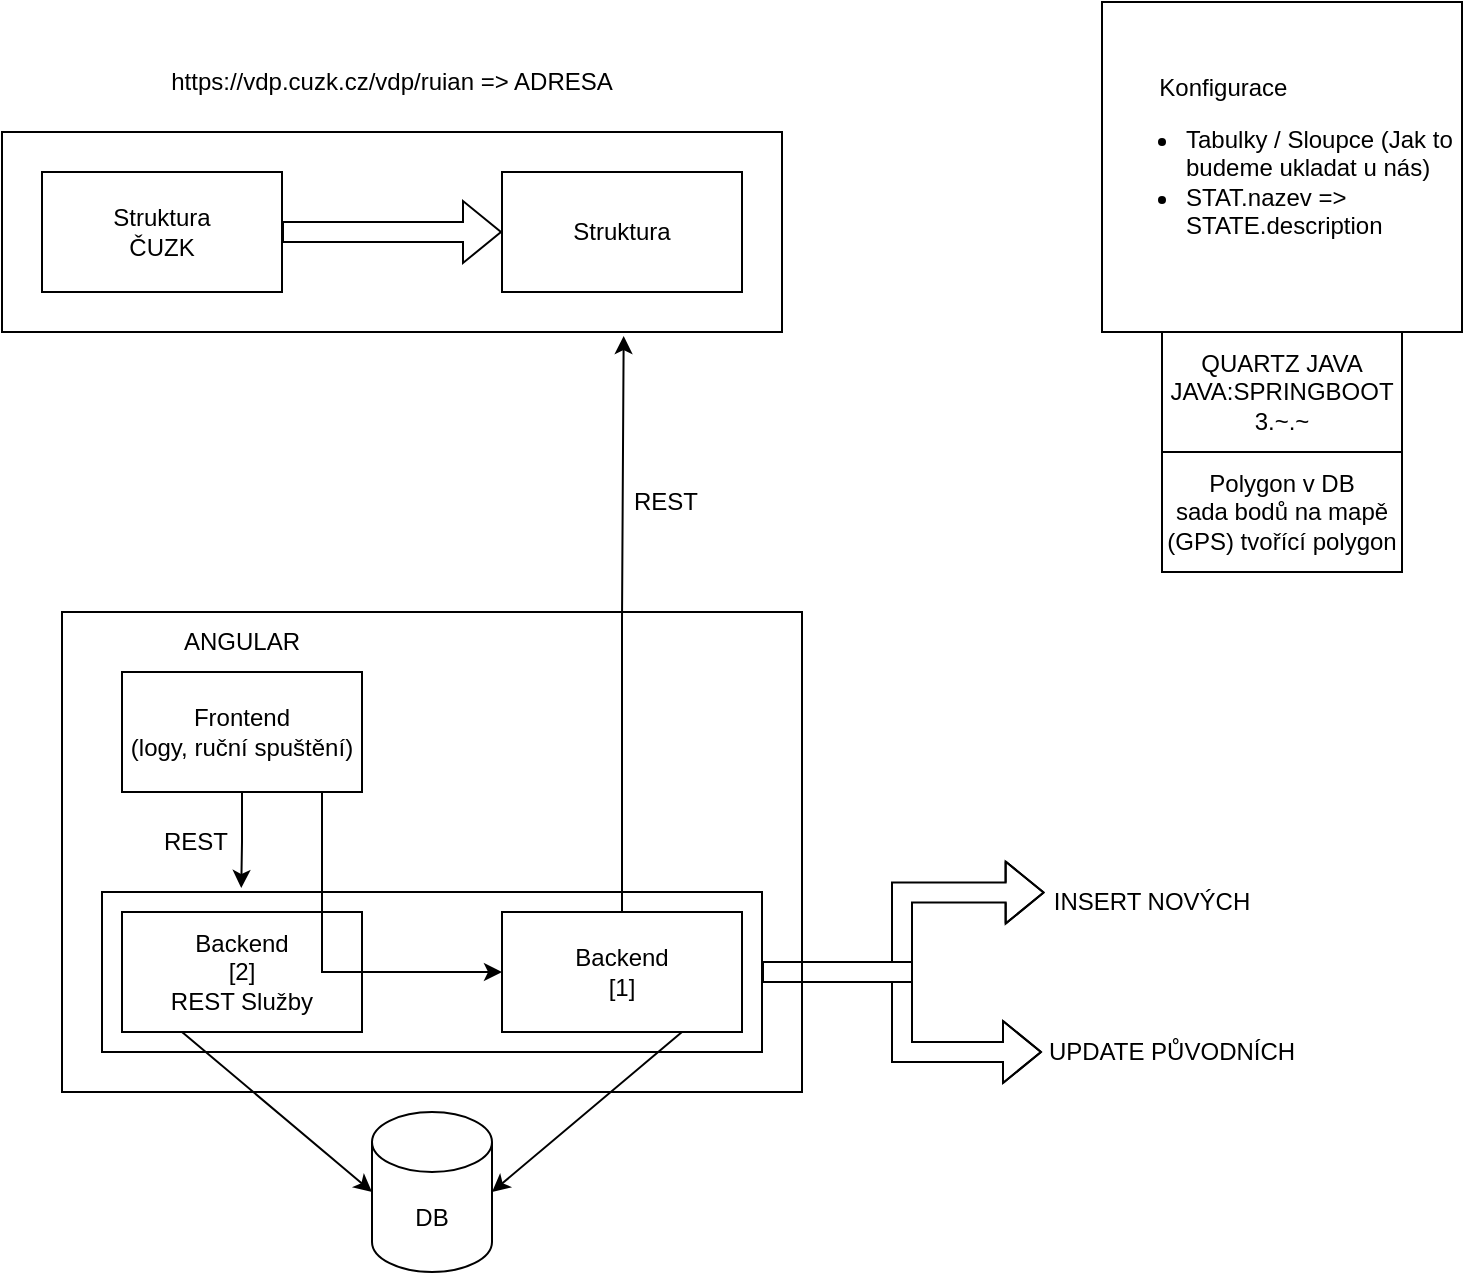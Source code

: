 <mxfile version="24.6.4" type="device">
  <diagram name="Stránka-1" id="HIz0YTuesQ5W6ZU8PUXb">
    <mxGraphModel dx="1221" dy="823" grid="1" gridSize="10" guides="1" tooltips="1" connect="1" arrows="1" fold="1" page="1" pageScale="1" pageWidth="827" pageHeight="1169" math="0" shadow="0">
      <root>
        <mxCell id="0" />
        <mxCell id="1" parent="0" />
        <mxCell id="AsN1Rx-joz3-ULm7mn6h-24" value="" style="rounded=0;whiteSpace=wrap;html=1;fillColor=none;" vertex="1" parent="1">
          <mxGeometry x="100" y="380" width="370" height="240" as="geometry" />
        </mxCell>
        <mxCell id="AsN1Rx-joz3-ULm7mn6h-6" value="" style="rounded=0;whiteSpace=wrap;html=1;fillColor=none;" vertex="1" parent="1">
          <mxGeometry x="70" y="140" width="390" height="100" as="geometry" />
        </mxCell>
        <mxCell id="AsN1Rx-joz3-ULm7mn6h-25" style="edgeStyle=orthogonalEdgeStyle;rounded=0;orthogonalLoop=1;jettySize=auto;html=1;shape=flexArrow;entryX=0.012;entryY=0.342;entryDx=0;entryDy=0;entryPerimeter=0;" edge="1" parent="1" source="AsN1Rx-joz3-ULm7mn6h-16" target="AsN1Rx-joz3-ULm7mn6h-27">
          <mxGeometry relative="1" as="geometry">
            <mxPoint x="560" y="530" as="targetPoint" />
            <Array as="points">
              <mxPoint x="520" y="560" />
              <mxPoint x="520" y="520" />
            </Array>
          </mxGeometry>
        </mxCell>
        <mxCell id="AsN1Rx-joz3-ULm7mn6h-26" style="edgeStyle=orthogonalEdgeStyle;rounded=0;orthogonalLoop=1;jettySize=auto;html=1;shape=flexArrow;entryX=0;entryY=0.5;entryDx=0;entryDy=0;" edge="1" parent="1" source="AsN1Rx-joz3-ULm7mn6h-16" target="AsN1Rx-joz3-ULm7mn6h-28">
          <mxGeometry relative="1" as="geometry">
            <mxPoint x="520" y="600" as="targetPoint" />
          </mxGeometry>
        </mxCell>
        <mxCell id="AsN1Rx-joz3-ULm7mn6h-16" value="" style="rounded=0;whiteSpace=wrap;html=1;fillColor=none;" vertex="1" parent="1">
          <mxGeometry x="120" y="520" width="330" height="80" as="geometry" />
        </mxCell>
        <mxCell id="AsN1Rx-joz3-ULm7mn6h-1" value="https://vdp.cuzk.cz/vdp/ruian =&amp;gt; ADRESA" style="text;html=1;align=center;verticalAlign=middle;whiteSpace=wrap;rounded=0;" vertex="1" parent="1">
          <mxGeometry x="145" y="90" width="240" height="50" as="geometry" />
        </mxCell>
        <mxCell id="AsN1Rx-joz3-ULm7mn6h-5" style="edgeStyle=orthogonalEdgeStyle;rounded=0;orthogonalLoop=1;jettySize=auto;html=1;entryX=0;entryY=0.5;entryDx=0;entryDy=0;shape=flexArrow;strokeWidth=1;" edge="1" parent="1" source="AsN1Rx-joz3-ULm7mn6h-3" target="AsN1Rx-joz3-ULm7mn6h-4">
          <mxGeometry relative="1" as="geometry" />
        </mxCell>
        <mxCell id="AsN1Rx-joz3-ULm7mn6h-3" value="Struktura&lt;br&gt;ČUZK" style="rounded=0;whiteSpace=wrap;html=1;" vertex="1" parent="1">
          <mxGeometry x="90" y="160" width="120" height="60" as="geometry" />
        </mxCell>
        <mxCell id="AsN1Rx-joz3-ULm7mn6h-4" value="St&lt;span style=&quot;background-color: initial;&quot;&gt;ruktura&lt;/span&gt;" style="rounded=0;whiteSpace=wrap;html=1;" vertex="1" parent="1">
          <mxGeometry x="320" y="160" width="120" height="60" as="geometry" />
        </mxCell>
        <mxCell id="AsN1Rx-joz3-ULm7mn6h-7" value="&lt;span style=&quot;white-space: pre;&quot;&gt;&#x9;&lt;/span&gt;Konfigurace&lt;br&gt;&lt;ul&gt;&lt;li&gt;Tabulky / Sloupce (Jak to budeme ukladat u nás)&lt;/li&gt;&lt;li&gt;STAT.nazev =&amp;gt; STATE.description&lt;/li&gt;&lt;/ul&gt;" style="rounded=0;whiteSpace=wrap;html=1;align=left;" vertex="1" parent="1">
          <mxGeometry x="620" y="75" width="180" height="165" as="geometry" />
        </mxCell>
        <mxCell id="AsN1Rx-joz3-ULm7mn6h-8" value="Backend&lt;br&gt;[1]" style="rounded=0;whiteSpace=wrap;html=1;" vertex="1" parent="1">
          <mxGeometry x="320" y="530" width="120" height="60" as="geometry" />
        </mxCell>
        <mxCell id="AsN1Rx-joz3-ULm7mn6h-9" style="edgeStyle=orthogonalEdgeStyle;rounded=0;orthogonalLoop=1;jettySize=auto;html=1;entryX=0.797;entryY=1.02;entryDx=0;entryDy=0;entryPerimeter=0;" edge="1" parent="1" source="AsN1Rx-joz3-ULm7mn6h-8" target="AsN1Rx-joz3-ULm7mn6h-6">
          <mxGeometry relative="1" as="geometry" />
        </mxCell>
        <mxCell id="AsN1Rx-joz3-ULm7mn6h-12" value="REST" style="text;html=1;align=center;verticalAlign=middle;whiteSpace=wrap;rounded=0;" vertex="1" parent="1">
          <mxGeometry x="385" y="310" width="34" height="30" as="geometry" />
        </mxCell>
        <mxCell id="AsN1Rx-joz3-ULm7mn6h-13" value="Backend&lt;br&gt;[2]&lt;br&gt;REST Služby" style="rounded=0;whiteSpace=wrap;html=1;" vertex="1" parent="1">
          <mxGeometry x="130" y="530" width="120" height="60" as="geometry" />
        </mxCell>
        <mxCell id="AsN1Rx-joz3-ULm7mn6h-19" style="edgeStyle=orthogonalEdgeStyle;rounded=0;orthogonalLoop=1;jettySize=auto;html=1;entryX=0;entryY=0.5;entryDx=0;entryDy=0;verticalAlign=middle;jumpStyle=none;" edge="1" parent="1" source="AsN1Rx-joz3-ULm7mn6h-14" target="AsN1Rx-joz3-ULm7mn6h-8">
          <mxGeometry relative="1" as="geometry">
            <Array as="points">
              <mxPoint x="230" y="560" />
            </Array>
          </mxGeometry>
        </mxCell>
        <mxCell id="AsN1Rx-joz3-ULm7mn6h-14" value="Frontend&lt;br&gt;(logy, ruční spuštění)" style="rounded=0;whiteSpace=wrap;html=1;" vertex="1" parent="1">
          <mxGeometry x="130" y="410" width="120" height="60" as="geometry" />
        </mxCell>
        <mxCell id="AsN1Rx-joz3-ULm7mn6h-17" style="edgeStyle=orthogonalEdgeStyle;rounded=0;orthogonalLoop=1;jettySize=auto;html=1;entryX=0.211;entryY=-0.025;entryDx=0;entryDy=0;entryPerimeter=0;" edge="1" parent="1" source="AsN1Rx-joz3-ULm7mn6h-14" target="AsN1Rx-joz3-ULm7mn6h-16">
          <mxGeometry relative="1" as="geometry" />
        </mxCell>
        <mxCell id="AsN1Rx-joz3-ULm7mn6h-20" value="REST" style="text;html=1;align=center;verticalAlign=middle;whiteSpace=wrap;rounded=0;" vertex="1" parent="1">
          <mxGeometry x="150" y="480" width="34" height="30" as="geometry" />
        </mxCell>
        <mxCell id="AsN1Rx-joz3-ULm7mn6h-22" value="ANGULAR" style="text;html=1;align=center;verticalAlign=middle;whiteSpace=wrap;rounded=0;" vertex="1" parent="1">
          <mxGeometry x="160" y="380" width="60" height="30" as="geometry" />
        </mxCell>
        <mxCell id="AsN1Rx-joz3-ULm7mn6h-27" value="INSERT NOVÝCH" style="text;html=1;align=center;verticalAlign=middle;whiteSpace=wrap;rounded=0;" vertex="1" parent="1">
          <mxGeometry x="590" y="510" width="110" height="30" as="geometry" />
        </mxCell>
        <mxCell id="AsN1Rx-joz3-ULm7mn6h-28" value="UPDATE PŮVODNÍCH" style="text;html=1;align=center;verticalAlign=middle;whiteSpace=wrap;rounded=0;" vertex="1" parent="1">
          <mxGeometry x="590" y="585" width="130" height="30" as="geometry" />
        </mxCell>
        <mxCell id="AsN1Rx-joz3-ULm7mn6h-29" value="DB" style="shape=cylinder3;whiteSpace=wrap;html=1;boundedLbl=1;backgroundOutline=1;size=15;" vertex="1" parent="1">
          <mxGeometry x="255" y="630" width="60" height="80" as="geometry" />
        </mxCell>
        <mxCell id="AsN1Rx-joz3-ULm7mn6h-30" style="rounded=0;orthogonalLoop=1;jettySize=auto;html=1;entryX=1;entryY=0.5;entryDx=0;entryDy=0;entryPerimeter=0;exitX=0.75;exitY=1;exitDx=0;exitDy=0;" edge="1" parent="1" source="AsN1Rx-joz3-ULm7mn6h-8" target="AsN1Rx-joz3-ULm7mn6h-29">
          <mxGeometry relative="1" as="geometry" />
        </mxCell>
        <mxCell id="AsN1Rx-joz3-ULm7mn6h-31" style="rounded=0;orthogonalLoop=1;jettySize=auto;html=1;entryX=0;entryY=0.5;entryDx=0;entryDy=0;entryPerimeter=0;exitX=0.25;exitY=1;exitDx=0;exitDy=0;" edge="1" parent="1" source="AsN1Rx-joz3-ULm7mn6h-13" target="AsN1Rx-joz3-ULm7mn6h-29">
          <mxGeometry relative="1" as="geometry" />
        </mxCell>
        <mxCell id="AsN1Rx-joz3-ULm7mn6h-32" value="QUARTZ JAVA&lt;br&gt;JAVA:SPRINGBOOT 3.~.~" style="rounded=0;whiteSpace=wrap;html=1;" vertex="1" parent="1">
          <mxGeometry x="650" y="240" width="120" height="60" as="geometry" />
        </mxCell>
        <mxCell id="AsN1Rx-joz3-ULm7mn6h-33" value="Polygon v DB&lt;br&gt;sada bodů na mapě (GPS) tvořící polygon" style="rounded=0;whiteSpace=wrap;html=1;" vertex="1" parent="1">
          <mxGeometry x="650" y="300" width="120" height="60" as="geometry" />
        </mxCell>
      </root>
    </mxGraphModel>
  </diagram>
</mxfile>
